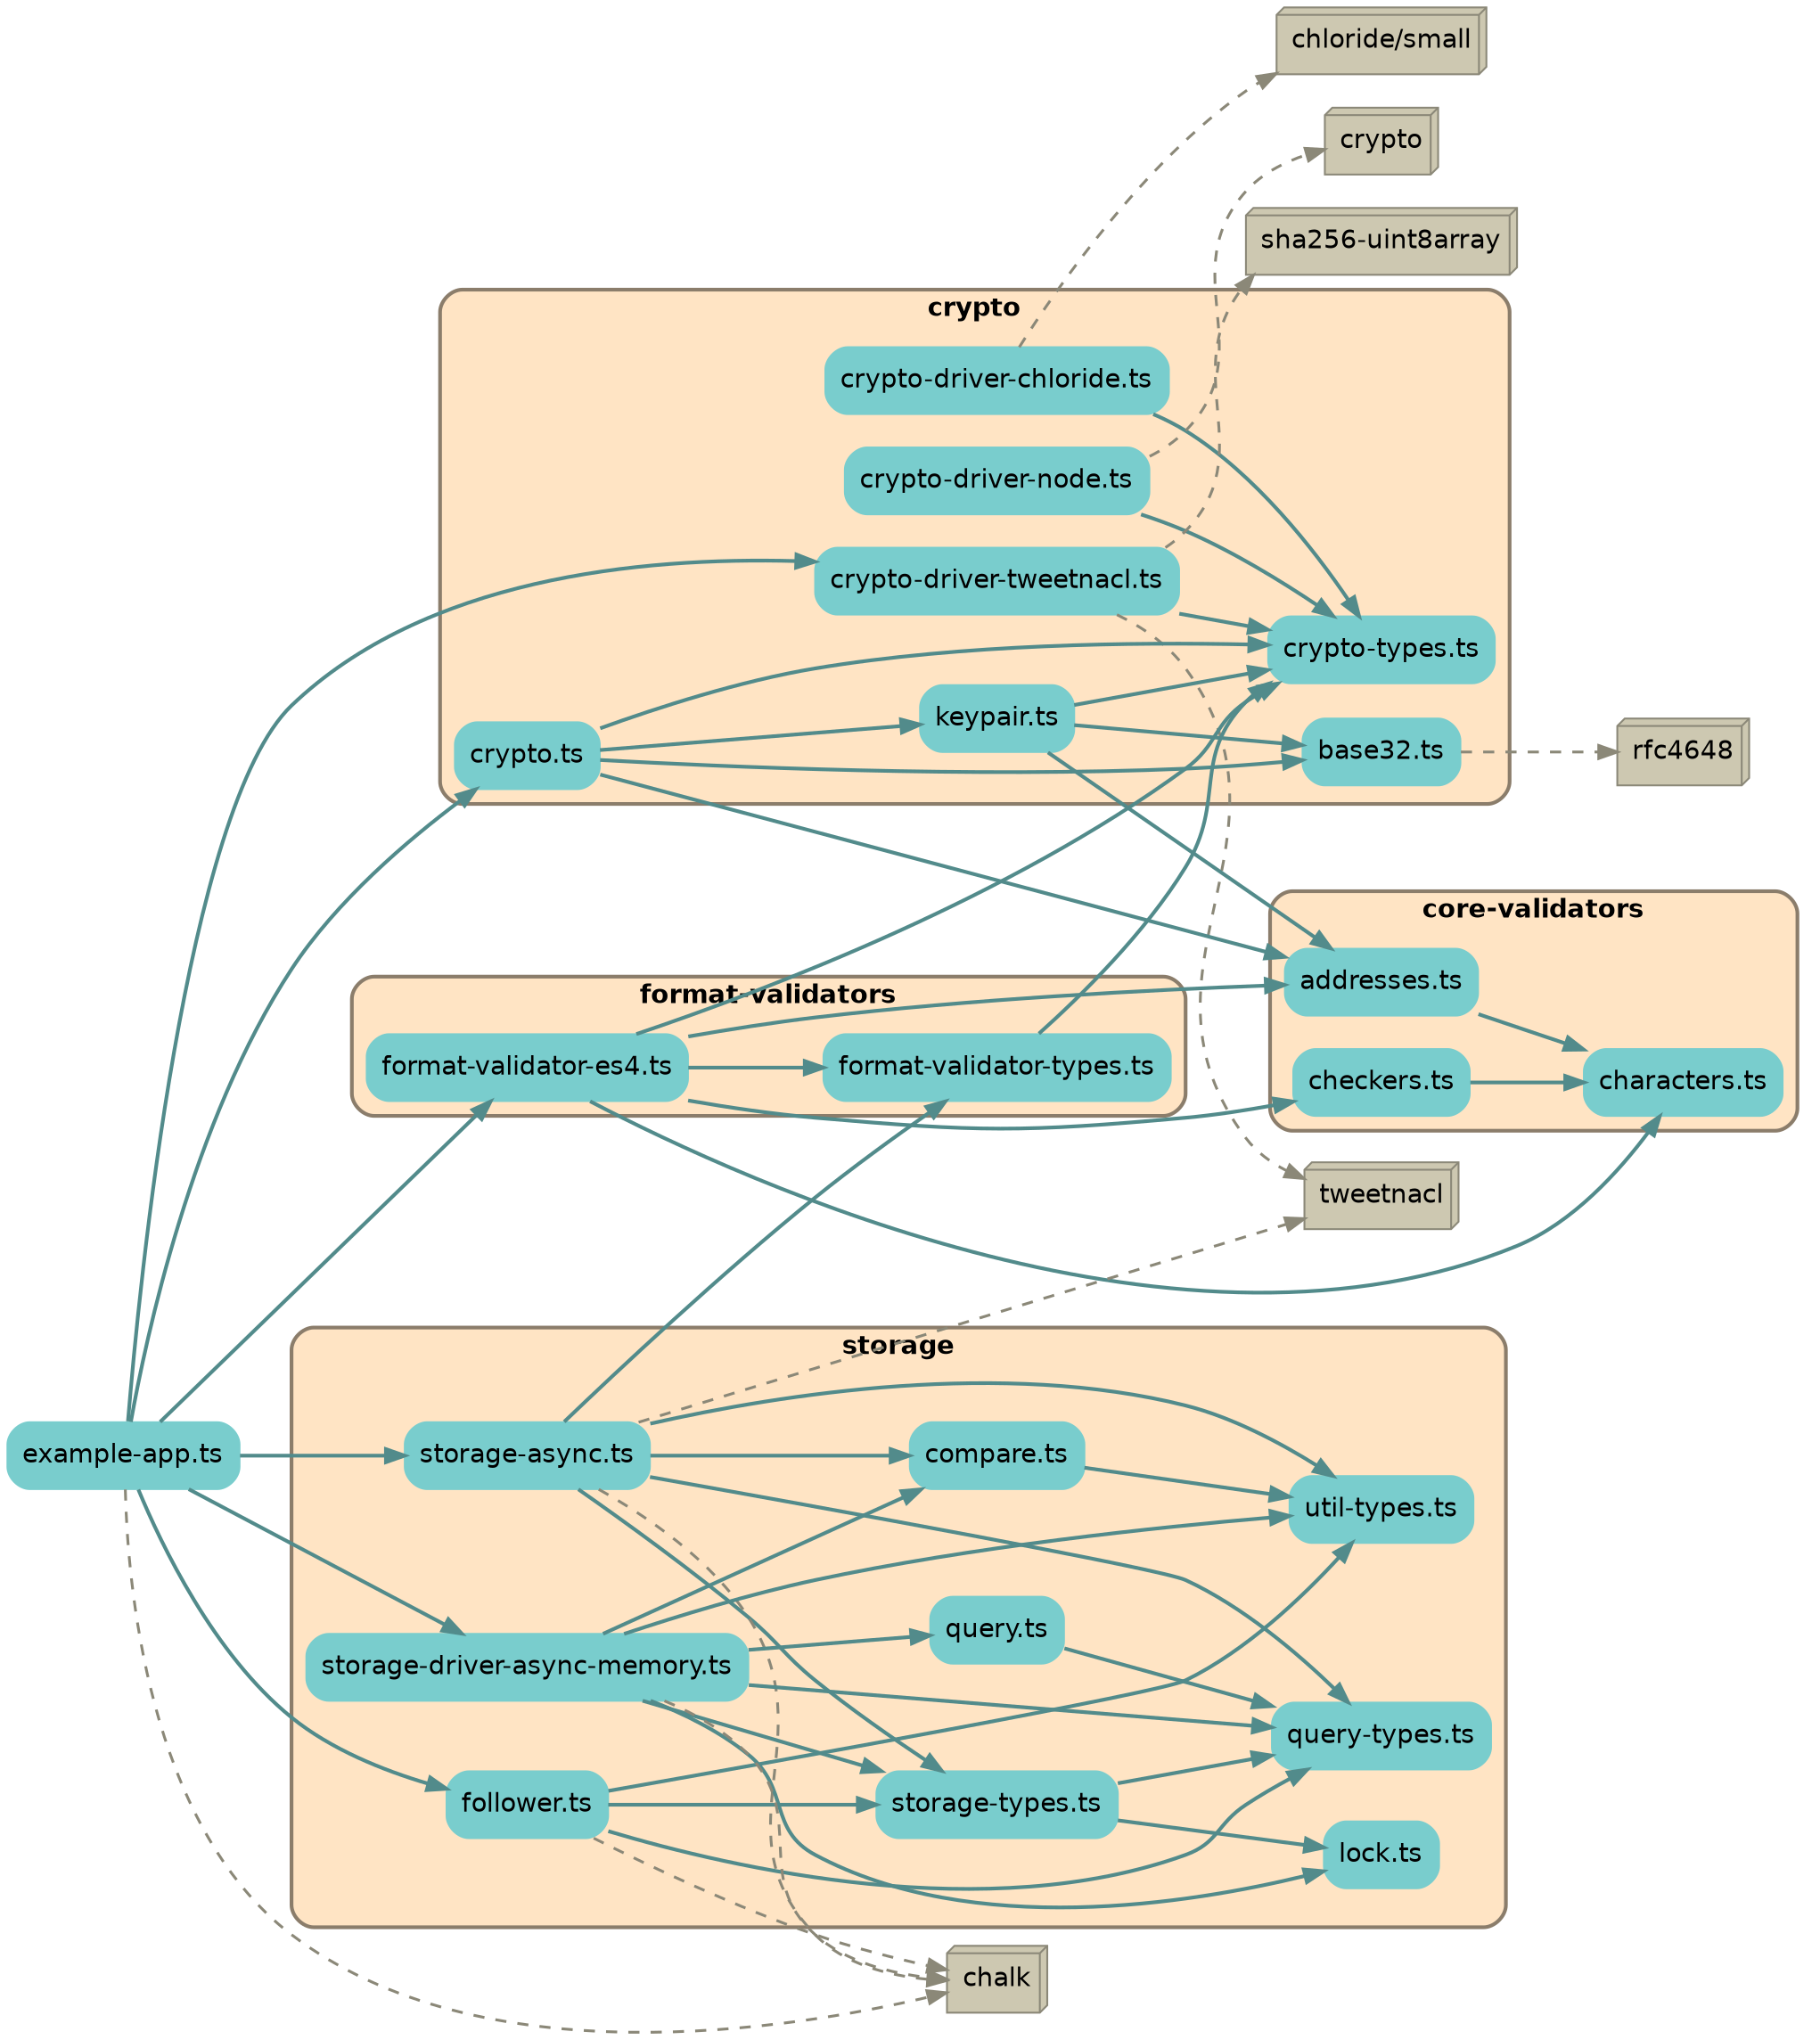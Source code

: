 
digraph G {
    //splines=line;
    //splines=polyline;
    splines=true;
    rankdir=LR;
    //newrank=true;
    compound=true;
    graph [fontname = "helvetica"];  // dpi=72
    node [fontname = "helvetica"];
    edge [fontname = "helvetica"];
    
    // files in their folder clusters
        "src/example-app.ts" [label="example-app.ts", shape=rectangle; style="rounded,filled"; color=darkslategray3];

        subgraph cluster5960694142 {
            label=<<b>core-validators</b>>;
            style="rounded,filled";
            fillcolor=bisque;
            color=bisque4;
            penwidth=2;
                    
            "src/core-validators/addresses.ts" [label="addresses.ts", shape=rectangle; style="rounded,filled"; color=darkslategray3];
            "src/core-validators/characters.ts" [label="characters.ts", shape=rectangle; style="rounded,filled"; color=darkslategray3];
            "src/core-validators/checkers.ts" [label="checkers.ts", shape=rectangle; style="rounded,filled"; color=darkslategray3];
        }

        subgraph cluster2401474559 {
            label=<<b>crypto</b>>;
            style="rounded,filled";
            fillcolor=bisque;
            color=bisque4;
            penwidth=2;
                    
            "src/crypto/base32.ts" [label="base32.ts", shape=rectangle; style="rounded,filled"; color=darkslategray3];
            "src/crypto/crypto-driver-chloride.ts" [label="crypto-driver-chloride.ts", shape=rectangle; style="rounded,filled"; color=darkslategray3];
            "src/crypto/crypto-driver-node.ts" [label="crypto-driver-node.ts", shape=rectangle; style="rounded,filled"; color=darkslategray3];
            "src/crypto/crypto-driver-tweetnacl.ts" [label="crypto-driver-tweetnacl.ts", shape=rectangle; style="rounded,filled"; color=darkslategray3];
            "src/crypto/crypto-types.ts" [label="crypto-types.ts", shape=rectangle; style="rounded,filled"; color=darkslategray3];
            "src/crypto/crypto.ts" [label="crypto.ts", shape=rectangle; style="rounded,filled"; color=darkslategray3];
            "src/crypto/keypair.ts" [label="keypair.ts", shape=rectangle; style="rounded,filled"; color=darkslategray3];
        }

        subgraph cluster9931129643 {
            label=<<b>format-validators</b>>;
            style="rounded,filled";
            fillcolor=bisque;
            color=bisque4;
            penwidth=2;
                    
            "src/format-validators/format-validator-es4.ts" [label="format-validator-es4.ts", shape=rectangle; style="rounded,filled"; color=darkslategray3];
            "src/format-validators/format-validator-types.ts" [label="format-validator-types.ts", shape=rectangle; style="rounded,filled"; color=darkslategray3];
        }

        subgraph cluster6035582244 {
            label=<<b>storage</b>>;
            style="rounded,filled";
            fillcolor=bisque;
            color=bisque4;
            penwidth=2;
                    
            "src/storage/compare.ts" [label="compare.ts", shape=rectangle; style="rounded,filled"; color=darkslategray3];
            "src/storage/follower.ts" [label="follower.ts", shape=rectangle; style="rounded,filled"; color=darkslategray3];
            "src/storage/lock.ts" [label="lock.ts", shape=rectangle; style="rounded,filled"; color=darkslategray3];
            "src/storage/query-types.ts" [label="query-types.ts", shape=rectangle; style="rounded,filled"; color=darkslategray3];
            "src/storage/query.ts" [label="query.ts", shape=rectangle; style="rounded,filled"; color=darkslategray3];
            "src/storage/storage-async.ts" [label="storage-async.ts", shape=rectangle; style="rounded,filled"; color=darkslategray3];
            "src/storage/storage-driver-async-memory.ts" [label="storage-driver-async-memory.ts", shape=rectangle; style="rounded,filled"; color=darkslategray3];
            "src/storage/storage-types.ts" [label="storage-types.ts", shape=rectangle; style="rounded,filled"; color=darkslategray3];
            "src/storage/util-types.ts" [label="util-types.ts", shape=rectangle; style="rounded,filled"; color=darkslategray3];
        }

    // packages not in their own cluster
        "rfc4648" [shape=box3d, style=filled, fillcolor=cornsilk3, color=cornsilk4];
        "chloride/small" [shape=box3d, style=filled, fillcolor=cornsilk3, color=cornsilk4];
        "crypto" [shape=box3d, style=filled, fillcolor=cornsilk3, color=cornsilk4];
        "tweetnacl" [shape=box3d, style=filled, fillcolor=cornsilk3, color=cornsilk4];
        "sha256-uint8array" [shape=box3d, style=filled, fillcolor=cornsilk3, color=cornsilk4];
        "chalk" [shape=box3d, style=filled, fillcolor=cornsilk3, color=cornsilk4];

    // edges between files
    "src/core-validators/addresses.ts" -> "src/core-validators/characters.ts" [penwidth=2; color=darkslategray4];
    "src/core-validators/checkers.ts" -> "src/core-validators/characters.ts" [penwidth=2; color=darkslategray4];
    "src/crypto/crypto-driver-chloride.ts" -> "src/crypto/crypto-types.ts" [penwidth=2; color=darkslategray4];
    "src/crypto/crypto-driver-node.ts" -> "src/crypto/crypto-types.ts" [penwidth=2; color=darkslategray4];
    "src/crypto/crypto-driver-tweetnacl.ts" -> "src/crypto/crypto-types.ts" [penwidth=2; color=darkslategray4];
    "src/crypto/crypto.ts" -> "src/crypto/crypto-types.ts" [penwidth=2; color=darkslategray4];
    "src/crypto/crypto.ts" -> "src/crypto/base32.ts" [penwidth=2; color=darkslategray4];
    "src/crypto/crypto.ts" -> "src/crypto/keypair.ts" [penwidth=2; color=darkslategray4];
    "src/crypto/crypto.ts" -> "src/core-validators/addresses.ts" [penwidth=2; color=darkslategray4];
    "src/crypto/keypair.ts" -> "src/crypto/base32.ts" [penwidth=2; color=darkslategray4];
    "src/crypto/keypair.ts" -> "src/crypto/crypto-types.ts" [penwidth=2; color=darkslategray4];
    "src/crypto/keypair.ts" -> "src/core-validators/addresses.ts" [penwidth=2; color=darkslategray4];
    "src/example-app.ts" -> "src/format-validators/format-validator-es4.ts" [penwidth=2; color=darkslategray4];
    "src/example-app.ts" -> "src/storage/storage-driver-async-memory.ts" [penwidth=2; color=darkslategray4];
    "src/example-app.ts" -> "src/storage/storage-async.ts" [penwidth=2; color=darkslategray4];
    "src/example-app.ts" -> "src/storage/follower.ts" [penwidth=2; color=darkslategray4];
    "src/example-app.ts" -> "src/crypto/crypto.ts" [penwidth=2; color=darkslategray4];
    "src/example-app.ts" -> "src/crypto/crypto-driver-tweetnacl.ts" [penwidth=2; color=darkslategray4];
    "src/format-validators/format-validator-es4.ts" -> "src/format-validators/format-validator-types.ts" [penwidth=2; color=darkslategray4];
    "src/format-validators/format-validator-es4.ts" -> "src/crypto/crypto-types.ts" [penwidth=2; color=darkslategray4];
    "src/format-validators/format-validator-es4.ts" -> "src/core-validators/characters.ts" [penwidth=2; color=darkslategray4];
    "src/format-validators/format-validator-es4.ts" -> "src/core-validators/checkers.ts" [penwidth=2; color=darkslategray4];
    "src/format-validators/format-validator-es4.ts" -> "src/core-validators/addresses.ts" [penwidth=2; color=darkslategray4];
    "src/format-validators/format-validator-types.ts" -> "src/crypto/crypto-types.ts" [penwidth=2; color=darkslategray4];
    "src/storage/compare.ts" -> "src/storage/util-types.ts" [penwidth=2; color=darkslategray4];
    "src/storage/follower.ts" -> "src/storage/util-types.ts" [penwidth=2; color=darkslategray4];
    "src/storage/follower.ts" -> "src/storage/query-types.ts" [penwidth=2; color=darkslategray4];
    "src/storage/follower.ts" -> "src/storage/storage-types.ts" [penwidth=2; color=darkslategray4];
    "src/storage/query.ts" -> "src/storage/query-types.ts" [penwidth=2; color=darkslategray4];
    "src/storage/storage-async.ts" -> "src/storage/util-types.ts" [penwidth=2; color=darkslategray4];
    "src/storage/storage-async.ts" -> "src/storage/query-types.ts" [penwidth=2; color=darkslategray4];
    "src/storage/storage-async.ts" -> "src/storage/storage-types.ts" [penwidth=2; color=darkslategray4];
    "src/storage/storage-async.ts" -> "src/format-validators/format-validator-types.ts" [penwidth=2; color=darkslategray4];
    "src/storage/storage-async.ts" -> "src/storage/compare.ts" [penwidth=2; color=darkslategray4];
    "src/storage/storage-driver-async-memory.ts" -> "src/storage/util-types.ts" [penwidth=2; color=darkslategray4];
    "src/storage/storage-driver-async-memory.ts" -> "src/storage/query-types.ts" [penwidth=2; color=darkslategray4];
    "src/storage/storage-driver-async-memory.ts" -> "src/storage/storage-types.ts" [penwidth=2; color=darkslategray4];
    "src/storage/storage-driver-async-memory.ts" -> "src/storage/compare.ts" [penwidth=2; color=darkslategray4];
    "src/storage/storage-driver-async-memory.ts" -> "src/storage/query.ts" [penwidth=2; color=darkslategray4];
    "src/storage/storage-driver-async-memory.ts" -> "src/storage/lock.ts" [penwidth=2; color=darkslategray4];
    "src/storage/storage-types.ts" -> "src/storage/query-types.ts" [penwidth=2; color=darkslategray4];
    "src/storage/storage-types.ts" -> "src/storage/lock.ts" [penwidth=2; color=darkslategray4];

    // edges from files to packages
    "src/crypto/base32.ts" -> "rfc4648" [penwidth=1.5; style=dashed, color=cornsilk4, weight=1];
    "src/crypto/crypto-driver-chloride.ts" -> "chloride/small" [penwidth=1.5; style=dashed, color=cornsilk4, weight=1];
    "src/crypto/crypto-driver-node.ts" -> "crypto" [penwidth=1.5; style=dashed, color=cornsilk4, weight=1];
    "src/crypto/crypto-driver-tweetnacl.ts" -> "tweetnacl" [penwidth=1.5; style=dashed, color=cornsilk4, weight=1];
    "src/crypto/crypto-driver-tweetnacl.ts" -> "sha256-uint8array" [penwidth=1.5; style=dashed, color=cornsilk4, weight=1];
    "src/example-app.ts" -> "chalk" [penwidth=1.5; style=dashed, color=cornsilk4, weight=1];
    "src/storage/follower.ts" -> "chalk" [penwidth=1.5; style=dashed, color=cornsilk4, weight=1];
    "src/storage/storage-async.ts" -> "chalk" [penwidth=1.5; style=dashed, color=cornsilk4, weight=1];
    "src/storage/storage-async.ts" -> "tweetnacl" [penwidth=1.5; style=dashed, color=cornsilk4, weight=1];
    "src/storage/storage-driver-async-memory.ts" -> "chalk" [penwidth=1.5; style=dashed, color=cornsilk4, weight=1];

}
